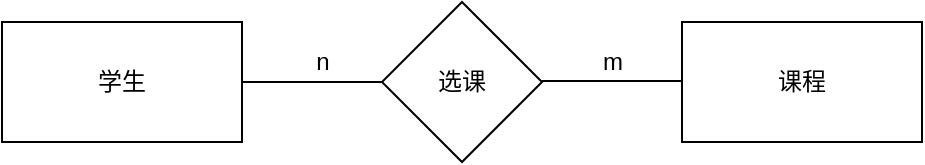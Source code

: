 <mxfile version="16.5.1" type="device"><diagram id="_Sd6ohLq9VPTF41k3gCk" name="第 1 页"><mxGraphModel dx="1342" dy="844" grid="1" gridSize="10" guides="1" tooltips="1" connect="1" arrows="1" fold="1" page="1" pageScale="1" pageWidth="1920" pageHeight="1200" math="0" shadow="0"><root><mxCell id="0"/><mxCell id="1" parent="0"/><mxCell id="uUEHlFsQ7AnWq6tlws4r-1" value="学生" style="rounded=0;whiteSpace=wrap;html=1;" vertex="1" parent="1"><mxGeometry x="410" y="220" width="120" height="60" as="geometry"/></mxCell><mxCell id="uUEHlFsQ7AnWq6tlws4r-2" value="选课" style="rhombus;whiteSpace=wrap;html=1;" vertex="1" parent="1"><mxGeometry x="600" y="210" width="80" height="80" as="geometry"/></mxCell><mxCell id="uUEHlFsQ7AnWq6tlws4r-3" value="" style="endArrow=none;html=1;rounded=0;exitX=1;exitY=0.5;exitDx=0;exitDy=0;entryX=0;entryY=0.5;entryDx=0;entryDy=0;" edge="1" parent="1" source="uUEHlFsQ7AnWq6tlws4r-1" target="uUEHlFsQ7AnWq6tlws4r-2"><mxGeometry width="50" height="50" relative="1" as="geometry"><mxPoint x="660" y="460" as="sourcePoint"/><mxPoint x="710" y="410" as="targetPoint"/></mxGeometry></mxCell><mxCell id="uUEHlFsQ7AnWq6tlws4r-5" value="n" style="text;html=1;align=center;verticalAlign=middle;resizable=0;points=[];autosize=1;strokeColor=none;fillColor=none;" vertex="1" parent="1"><mxGeometry x="560" y="230" width="20" height="20" as="geometry"/></mxCell><mxCell id="uUEHlFsQ7AnWq6tlws4r-6" value="课程" style="rounded=0;whiteSpace=wrap;html=1;" vertex="1" parent="1"><mxGeometry x="750" y="220" width="120" height="60" as="geometry"/></mxCell><mxCell id="uUEHlFsQ7AnWq6tlws4r-7" value="" style="endArrow=none;html=1;rounded=0;exitX=1;exitY=0.5;exitDx=0;exitDy=0;entryX=0;entryY=0.5;entryDx=0;entryDy=0;" edge="1" parent="1"><mxGeometry width="50" height="50" relative="1" as="geometry"><mxPoint x="680" y="249.5" as="sourcePoint"/><mxPoint x="750" y="249.5" as="targetPoint"/></mxGeometry></mxCell><mxCell id="uUEHlFsQ7AnWq6tlws4r-8" value="m" style="text;html=1;align=center;verticalAlign=middle;resizable=0;points=[];autosize=1;strokeColor=none;fillColor=none;" vertex="1" parent="1"><mxGeometry x="700" y="230" width="30" height="20" as="geometry"/></mxCell></root></mxGraphModel></diagram></mxfile>